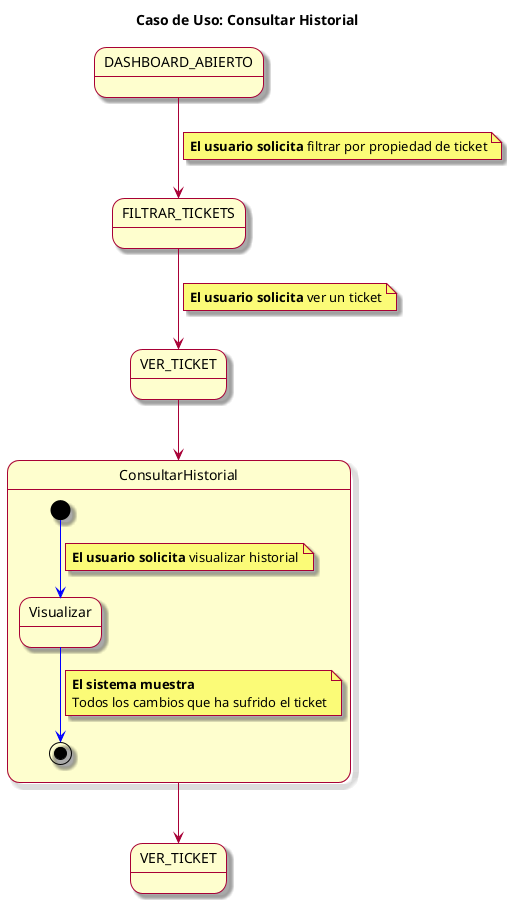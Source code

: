 @startuml
skin rose
title Caso de Uso: Consultar Historial

state DASHBOARD_ABIERTO
state "VER_TICKET" as VER_TICKET2


DASHBOARD_ABIERTO --> FILTRAR_TICKETS
note on link: **El usuario solicita** filtrar por propiedad de ticket
FILTRAR_TICKETS --> VER_TICKET
note on link: **El usuario solicita** ver un ticket
VER_TICKET --> ConsultarHistorial
ConsultarHistorial --> VER_TICKET2



state ConsultarHistorial {
  [*] -[#blue]-> visualizarHistorial
  note on link: **El usuario solicita** visualizar historial
  state "Visualizar" as visualizarHistorial
  visualizarHistorial -[#blue]-> [*]
note on link
  **El sistema muestra**
  Todos los cambios que ha sufrido el ticket
end note
}




@enduml